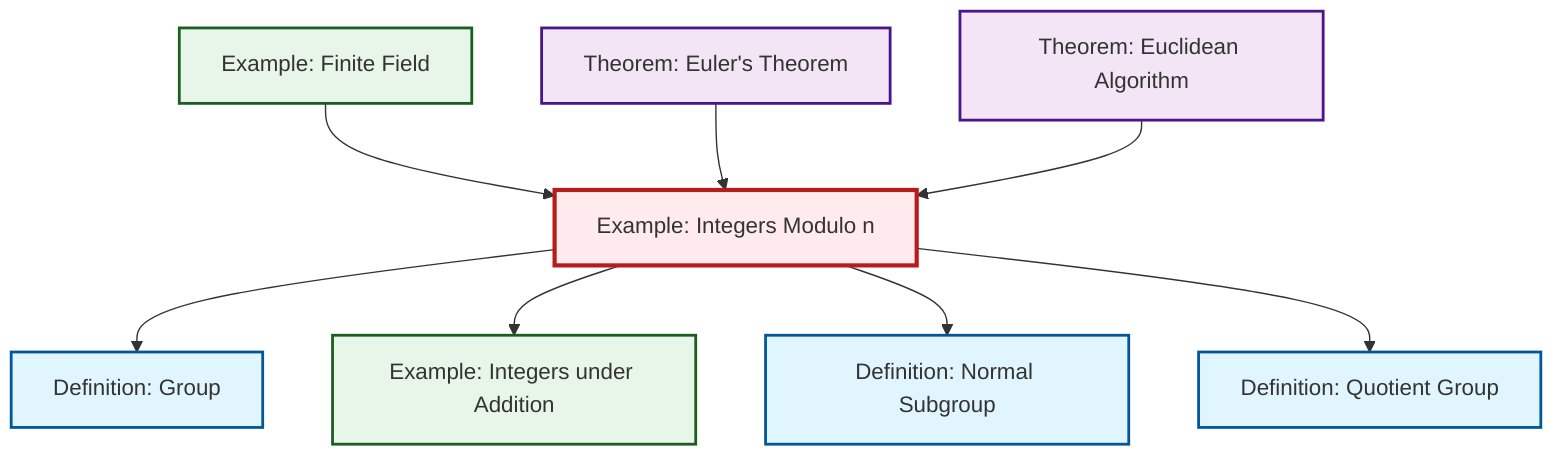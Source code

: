 graph TD
    classDef definition fill:#e1f5fe,stroke:#01579b,stroke-width:2px
    classDef theorem fill:#f3e5f5,stroke:#4a148c,stroke-width:2px
    classDef axiom fill:#fff3e0,stroke:#e65100,stroke-width:2px
    classDef example fill:#e8f5e9,stroke:#1b5e20,stroke-width:2px
    classDef current fill:#ffebee,stroke:#b71c1c,stroke-width:3px
    thm-euler["Theorem: Euler's Theorem"]:::theorem
    def-normal-subgroup["Definition: Normal Subgroup"]:::definition
    def-group["Definition: Group"]:::definition
    ex-finite-field["Example: Finite Field"]:::example
    thm-euclidean-algorithm["Theorem: Euclidean Algorithm"]:::theorem
    def-quotient-group["Definition: Quotient Group"]:::definition
    ex-integers-addition["Example: Integers under Addition"]:::example
    ex-quotient-integers-mod-n["Example: Integers Modulo n"]:::example
    ex-finite-field --> ex-quotient-integers-mod-n
    thm-euler --> ex-quotient-integers-mod-n
    ex-quotient-integers-mod-n --> def-group
    ex-quotient-integers-mod-n --> ex-integers-addition
    thm-euclidean-algorithm --> ex-quotient-integers-mod-n
    ex-quotient-integers-mod-n --> def-normal-subgroup
    ex-quotient-integers-mod-n --> def-quotient-group
    class ex-quotient-integers-mod-n current
